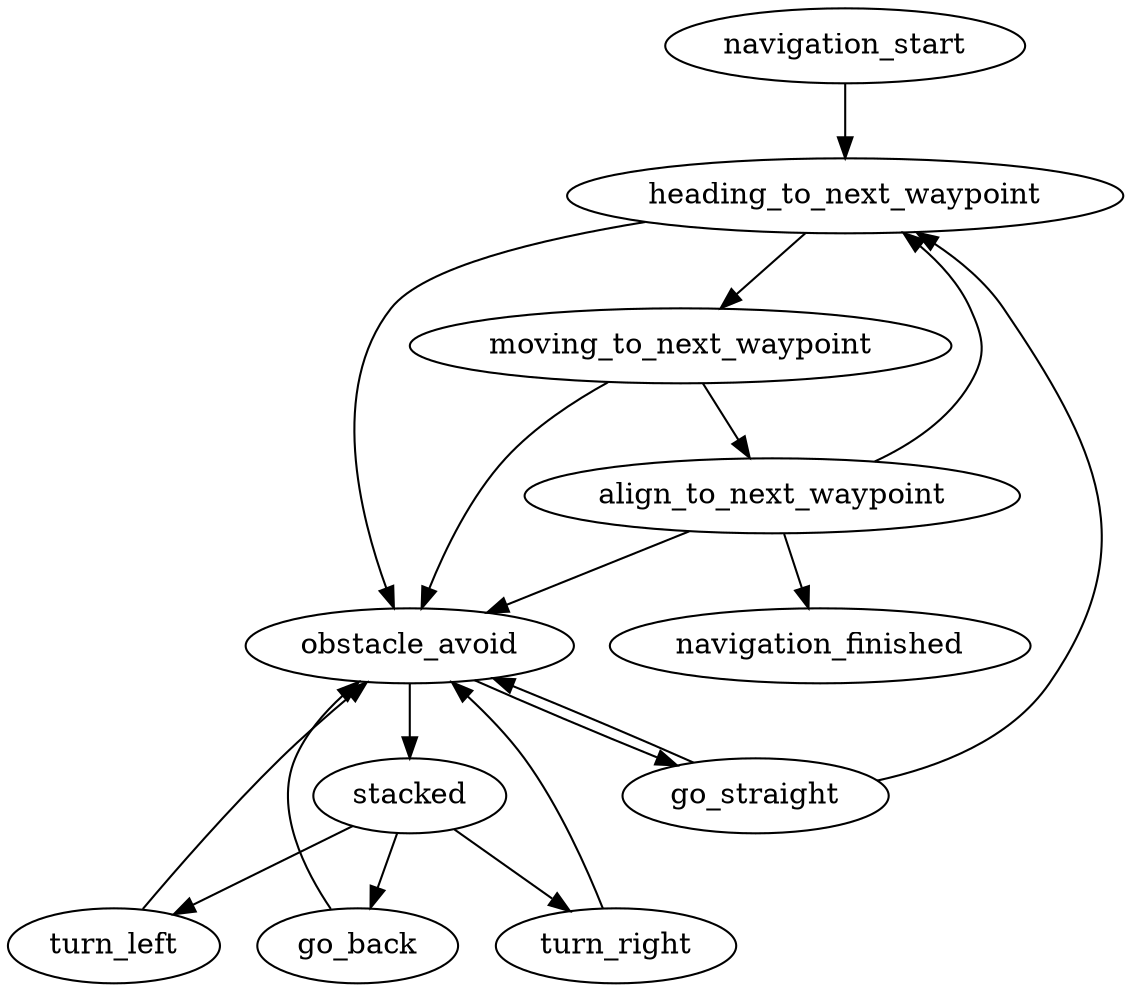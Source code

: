 digraph G {
0[label=navigation_start];
1[label=heading_to_next_waypoint];
2[label=moving_to_next_waypoint];
3[label=obstacle_avoid];
4[label=align_to_next_waypoint];
5[label=go_straight];
6[label=stacked];
7[label=go_back];
8[label=turn_right];
9[label=turn_left];
10[label=navigation_finished];
0->1 ;
1->2 ;
1->3 ;
2->4 ;
2->3 ;
3->5 ;
3->6 ;
6->7 ;
6->8 ;
6->9 ;
7->3 ;
8->3 ;
9->3 ;
5->1 ;
5->3 ;
4->3 ;
4->1 ;
4->10 ;
}
